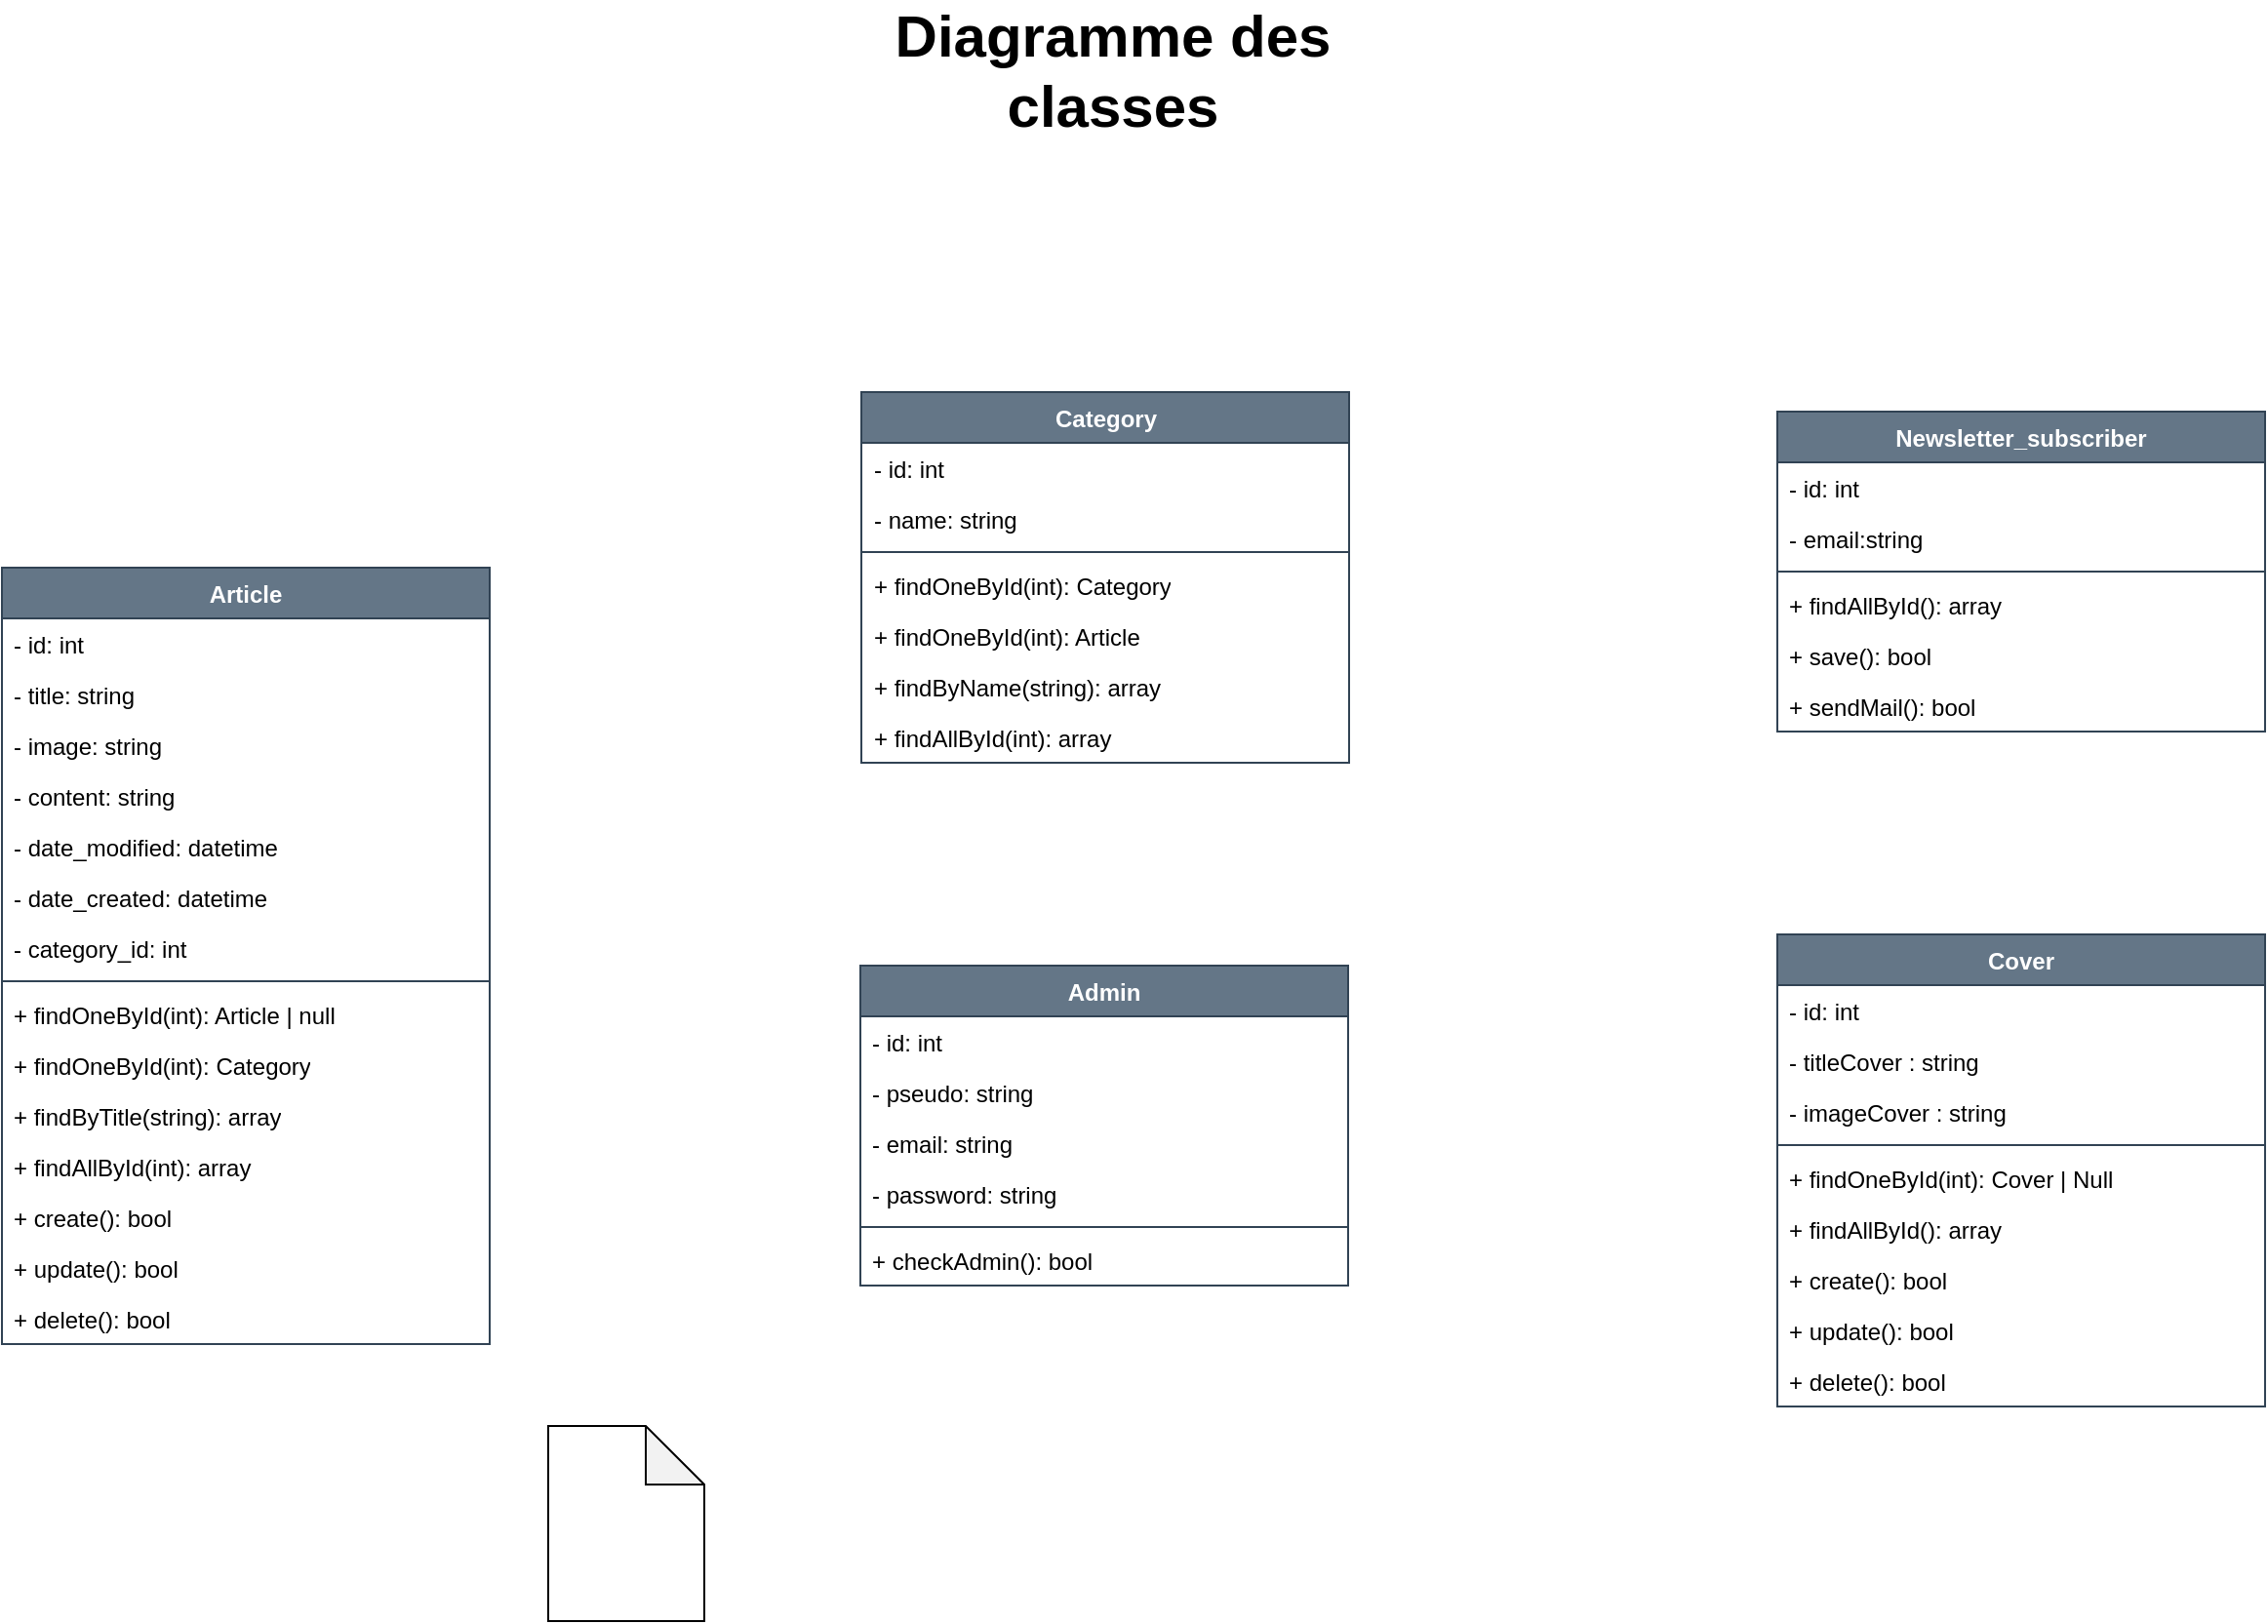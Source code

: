 <mxfile version="24.3.1" type="device">
  <diagram name="Page-1" id="cCCJZ5b00kKIqyJ3AQUt">
    <mxGraphModel dx="1111" dy="3336" grid="1" gridSize="10" guides="1" tooltips="1" connect="1" arrows="1" fold="1" page="1" pageScale="1" pageWidth="827" pageHeight="1169" math="0" shadow="0">
      <root>
        <mxCell id="0" />
        <mxCell id="1" parent="0" />
        <mxCell id="7Uz1hR6WMEP9oxUKZnCF-155" value="Diagramme des classes" style="text;html=1;align=center;verticalAlign=middle;whiteSpace=wrap;rounded=0;fontStyle=1;fontSize=30;" parent="1" vertex="1">
          <mxGeometry x="1540" y="-2260" width="319" height="70" as="geometry" />
        </mxCell>
        <mxCell id="7Uz1hR6WMEP9oxUKZnCF-191" value="Admin" style="swimlane;fontStyle=1;align=center;verticalAlign=top;childLayout=stackLayout;horizontal=1;startSize=26;horizontalStack=0;resizeParent=1;resizeParentMax=0;resizeLast=0;collapsible=1;marginBottom=0;whiteSpace=wrap;html=1;fillColor=#647687;fontColor=#ffffff;strokeColor=#314354;" parent="1" vertex="1">
          <mxGeometry x="1570" y="-1766" width="250" height="164" as="geometry" />
        </mxCell>
        <mxCell id="7Uz1hR6WMEP9oxUKZnCF-192" value="- id: int" style="text;strokeColor=none;fillColor=none;align=left;verticalAlign=top;spacingLeft=4;spacingRight=4;overflow=hidden;rotatable=0;points=[[0,0.5],[1,0.5]];portConstraint=eastwest;whiteSpace=wrap;html=1;" parent="7Uz1hR6WMEP9oxUKZnCF-191" vertex="1">
          <mxGeometry y="26" width="250" height="26" as="geometry" />
        </mxCell>
        <mxCell id="7Uz1hR6WMEP9oxUKZnCF-193" value="- pseudo: string" style="text;strokeColor=none;fillColor=none;align=left;verticalAlign=top;spacingLeft=4;spacingRight=4;overflow=hidden;rotatable=0;points=[[0,0.5],[1,0.5]];portConstraint=eastwest;whiteSpace=wrap;html=1;" parent="7Uz1hR6WMEP9oxUKZnCF-191" vertex="1">
          <mxGeometry y="52" width="250" height="26" as="geometry" />
        </mxCell>
        <mxCell id="7Uz1hR6WMEP9oxUKZnCF-194" value="- email: string" style="text;strokeColor=none;fillColor=none;align=left;verticalAlign=top;spacingLeft=4;spacingRight=4;overflow=hidden;rotatable=0;points=[[0,0.5],[1,0.5]];portConstraint=eastwest;whiteSpace=wrap;html=1;" parent="7Uz1hR6WMEP9oxUKZnCF-191" vertex="1">
          <mxGeometry y="78" width="250" height="26" as="geometry" />
        </mxCell>
        <mxCell id="7Uz1hR6WMEP9oxUKZnCF-195" value="- password: string" style="text;strokeColor=none;fillColor=none;align=left;verticalAlign=top;spacingLeft=4;spacingRight=4;overflow=hidden;rotatable=0;points=[[0,0.5],[1,0.5]];portConstraint=eastwest;whiteSpace=wrap;html=1;" parent="7Uz1hR6WMEP9oxUKZnCF-191" vertex="1">
          <mxGeometry y="104" width="250" height="26" as="geometry" />
        </mxCell>
        <mxCell id="7Uz1hR6WMEP9oxUKZnCF-196" value="" style="line;strokeWidth=1;fillColor=none;align=left;verticalAlign=middle;spacingTop=-1;spacingLeft=3;spacingRight=3;rotatable=0;labelPosition=right;points=[];portConstraint=eastwest;strokeColor=inherit;" parent="7Uz1hR6WMEP9oxUKZnCF-191" vertex="1">
          <mxGeometry y="130" width="250" height="8" as="geometry" />
        </mxCell>
        <mxCell id="yBU3HzbIuD5N2Nc5PU9l-23" value="+ checkAdmin(): bool" style="text;strokeColor=none;fillColor=none;align=left;verticalAlign=top;spacingLeft=4;spacingRight=4;overflow=hidden;rotatable=0;points=[[0,0.5],[1,0.5]];portConstraint=eastwest;whiteSpace=wrap;html=1;" parent="7Uz1hR6WMEP9oxUKZnCF-191" vertex="1">
          <mxGeometry y="138" width="250" height="26" as="geometry" />
        </mxCell>
        <mxCell id="je-s1ZQ0DjLqEyNzTB42-242" value="Category" style="swimlane;fontStyle=1;align=center;verticalAlign=top;childLayout=stackLayout;horizontal=1;startSize=26;horizontalStack=0;resizeParent=1;resizeParentMax=0;resizeLast=0;collapsible=1;marginBottom=0;whiteSpace=wrap;html=1;fillColor=#647687;fontColor=#ffffff;strokeColor=#314354;" parent="1" vertex="1">
          <mxGeometry x="1570.5" y="-2060" width="250" height="190" as="geometry" />
        </mxCell>
        <mxCell id="je-s1ZQ0DjLqEyNzTB42-243" value="- id: int" style="text;strokeColor=none;fillColor=none;align=left;verticalAlign=top;spacingLeft=4;spacingRight=4;overflow=hidden;rotatable=0;points=[[0,0.5],[1,0.5]];portConstraint=eastwest;whiteSpace=wrap;html=1;" parent="je-s1ZQ0DjLqEyNzTB42-242" vertex="1">
          <mxGeometry y="26" width="250" height="26" as="geometry" />
        </mxCell>
        <mxCell id="je-s1ZQ0DjLqEyNzTB42-244" value="- name: string" style="text;strokeColor=none;fillColor=none;align=left;verticalAlign=top;spacingLeft=4;spacingRight=4;overflow=hidden;rotatable=0;points=[[0,0.5],[1,0.5]];portConstraint=eastwest;whiteSpace=wrap;html=1;" parent="je-s1ZQ0DjLqEyNzTB42-242" vertex="1">
          <mxGeometry y="52" width="250" height="26" as="geometry" />
        </mxCell>
        <mxCell id="je-s1ZQ0DjLqEyNzTB42-245" value="" style="line;strokeWidth=1;fillColor=none;align=left;verticalAlign=middle;spacingTop=-1;spacingLeft=3;spacingRight=3;rotatable=0;labelPosition=right;points=[];portConstraint=eastwest;strokeColor=inherit;" parent="je-s1ZQ0DjLqEyNzTB42-242" vertex="1">
          <mxGeometry y="78" width="250" height="8" as="geometry" />
        </mxCell>
        <mxCell id="je-s1ZQ0DjLqEyNzTB42-246" value="+ findOneById(int): Category" style="text;strokeColor=none;fillColor=none;align=left;verticalAlign=top;spacingLeft=4;spacingRight=4;overflow=hidden;rotatable=0;points=[[0,0.5],[1,0.5]];portConstraint=eastwest;whiteSpace=wrap;html=1;" parent="je-s1ZQ0DjLqEyNzTB42-242" vertex="1">
          <mxGeometry y="86" width="250" height="26" as="geometry" />
        </mxCell>
        <mxCell id="yBU3HzbIuD5N2Nc5PU9l-57" value="+ findOneById(int): Article" style="text;strokeColor=none;fillColor=none;align=left;verticalAlign=top;spacingLeft=4;spacingRight=4;overflow=hidden;rotatable=0;points=[[0,0.5],[1,0.5]];portConstraint=eastwest;whiteSpace=wrap;html=1;" parent="je-s1ZQ0DjLqEyNzTB42-242" vertex="1">
          <mxGeometry y="112" width="250" height="26" as="geometry" />
        </mxCell>
        <mxCell id="yBU3HzbIuD5N2Nc5PU9l-54" value="+ findByName(string): array" style="text;strokeColor=none;fillColor=none;align=left;verticalAlign=top;spacingLeft=4;spacingRight=4;overflow=hidden;rotatable=0;points=[[0,0.5],[1,0.5]];portConstraint=eastwest;whiteSpace=wrap;html=1;" parent="je-s1ZQ0DjLqEyNzTB42-242" vertex="1">
          <mxGeometry y="138" width="250" height="26" as="geometry" />
        </mxCell>
        <mxCell id="yBU3HzbIuD5N2Nc5PU9l-58" value="+ findAllById(int): array" style="text;strokeColor=none;fillColor=none;align=left;verticalAlign=top;spacingLeft=4;spacingRight=4;overflow=hidden;rotatable=0;points=[[0,0.5],[1,0.5]];portConstraint=eastwest;whiteSpace=wrap;html=1;" parent="je-s1ZQ0DjLqEyNzTB42-242" vertex="1">
          <mxGeometry y="164" width="250" height="26" as="geometry" />
        </mxCell>
        <mxCell id="yBU3HzbIuD5N2Nc5PU9l-1" value="Article" style="swimlane;fontStyle=1;align=center;verticalAlign=top;childLayout=stackLayout;horizontal=1;startSize=26;horizontalStack=0;resizeParent=1;resizeParentMax=0;resizeLast=0;collapsible=1;marginBottom=0;whiteSpace=wrap;html=1;fillColor=#647687;fontColor=#ffffff;strokeColor=#314354;" parent="1" vertex="1">
          <mxGeometry x="1130" y="-1970" width="250" height="398" as="geometry" />
        </mxCell>
        <mxCell id="yBU3HzbIuD5N2Nc5PU9l-2" value="- id: int" style="text;strokeColor=none;fillColor=none;align=left;verticalAlign=top;spacingLeft=4;spacingRight=4;overflow=hidden;rotatable=0;points=[[0,0.5],[1,0.5]];portConstraint=eastwest;whiteSpace=wrap;html=1;" parent="yBU3HzbIuD5N2Nc5PU9l-1" vertex="1">
          <mxGeometry y="26" width="250" height="26" as="geometry" />
        </mxCell>
        <mxCell id="yBU3HzbIuD5N2Nc5PU9l-13" value="- title: string" style="text;strokeColor=none;fillColor=none;align=left;verticalAlign=top;spacingLeft=4;spacingRight=4;overflow=hidden;rotatable=0;points=[[0,0.5],[1,0.5]];portConstraint=eastwest;whiteSpace=wrap;html=1;" parent="yBU3HzbIuD5N2Nc5PU9l-1" vertex="1">
          <mxGeometry y="52" width="250" height="26" as="geometry" />
        </mxCell>
        <mxCell id="yBU3HzbIuD5N2Nc5PU9l-14" value="- image: string" style="text;strokeColor=none;fillColor=none;align=left;verticalAlign=top;spacingLeft=4;spacingRight=4;overflow=hidden;rotatable=0;points=[[0,0.5],[1,0.5]];portConstraint=eastwest;whiteSpace=wrap;html=1;" parent="yBU3HzbIuD5N2Nc5PU9l-1" vertex="1">
          <mxGeometry y="78" width="250" height="26" as="geometry" />
        </mxCell>
        <mxCell id="yBU3HzbIuD5N2Nc5PU9l-3" value="- content: string" style="text;strokeColor=none;fillColor=none;align=left;verticalAlign=top;spacingLeft=4;spacingRight=4;overflow=hidden;rotatable=0;points=[[0,0.5],[1,0.5]];portConstraint=eastwest;whiteSpace=wrap;html=1;" parent="yBU3HzbIuD5N2Nc5PU9l-1" vertex="1">
          <mxGeometry y="104" width="250" height="26" as="geometry" />
        </mxCell>
        <mxCell id="yBU3HzbIuD5N2Nc5PU9l-4" value="- date_modified: datetime" style="text;strokeColor=none;fillColor=none;align=left;verticalAlign=top;spacingLeft=4;spacingRight=4;overflow=hidden;rotatable=0;points=[[0,0.5],[1,0.5]];portConstraint=eastwest;whiteSpace=wrap;html=1;" parent="yBU3HzbIuD5N2Nc5PU9l-1" vertex="1">
          <mxGeometry y="130" width="250" height="26" as="geometry" />
        </mxCell>
        <mxCell id="yBU3HzbIuD5N2Nc5PU9l-5" value="- date_created: datetime" style="text;strokeColor=none;fillColor=none;align=left;verticalAlign=top;spacingLeft=4;spacingRight=4;overflow=hidden;rotatable=0;points=[[0,0.5],[1,0.5]];portConstraint=eastwest;whiteSpace=wrap;html=1;" parent="yBU3HzbIuD5N2Nc5PU9l-1" vertex="1">
          <mxGeometry y="156" width="250" height="26" as="geometry" />
        </mxCell>
        <mxCell id="yBU3HzbIuD5N2Nc5PU9l-56" value="- category_id: int" style="text;strokeColor=none;fillColor=none;align=left;verticalAlign=top;spacingLeft=4;spacingRight=4;overflow=hidden;rotatable=0;points=[[0,0.5],[1,0.5]];portConstraint=eastwest;whiteSpace=wrap;html=1;" parent="yBU3HzbIuD5N2Nc5PU9l-1" vertex="1">
          <mxGeometry y="182" width="250" height="26" as="geometry" />
        </mxCell>
        <mxCell id="yBU3HzbIuD5N2Nc5PU9l-6" value="" style="line;strokeWidth=1;fillColor=none;align=left;verticalAlign=middle;spacingTop=-1;spacingLeft=3;spacingRight=3;rotatable=0;labelPosition=right;points=[];portConstraint=eastwest;strokeColor=inherit;" parent="yBU3HzbIuD5N2Nc5PU9l-1" vertex="1">
          <mxGeometry y="208" width="250" height="8" as="geometry" />
        </mxCell>
        <mxCell id="yBU3HzbIuD5N2Nc5PU9l-7" value="+ findOneById(int): Article | null" style="text;strokeColor=none;fillColor=none;align=left;verticalAlign=top;spacingLeft=4;spacingRight=4;overflow=hidden;rotatable=0;points=[[0,0.5],[1,0.5]];portConstraint=eastwest;whiteSpace=wrap;html=1;" parent="yBU3HzbIuD5N2Nc5PU9l-1" vertex="1">
          <mxGeometry y="216" width="250" height="26" as="geometry" />
        </mxCell>
        <mxCell id="yBU3HzbIuD5N2Nc5PU9l-55" value="+ findOneById(int): Category" style="text;strokeColor=none;fillColor=none;align=left;verticalAlign=top;spacingLeft=4;spacingRight=4;overflow=hidden;rotatable=0;points=[[0,0.5],[1,0.5]];portConstraint=eastwest;whiteSpace=wrap;html=1;" parent="yBU3HzbIuD5N2Nc5PU9l-1" vertex="1">
          <mxGeometry y="242" width="250" height="26" as="geometry" />
        </mxCell>
        <mxCell id="yBU3HzbIuD5N2Nc5PU9l-53" value="+ findByTitle(string): array" style="text;strokeColor=none;fillColor=none;align=left;verticalAlign=top;spacingLeft=4;spacingRight=4;overflow=hidden;rotatable=0;points=[[0,0.5],[1,0.5]];portConstraint=eastwest;whiteSpace=wrap;html=1;" parent="yBU3HzbIuD5N2Nc5PU9l-1" vertex="1">
          <mxGeometry y="268" width="250" height="26" as="geometry" />
        </mxCell>
        <mxCell id="yBU3HzbIuD5N2Nc5PU9l-9" value="+ findAllById(int): array" style="text;strokeColor=none;fillColor=none;align=left;verticalAlign=top;spacingLeft=4;spacingRight=4;overflow=hidden;rotatable=0;points=[[0,0.5],[1,0.5]];portConstraint=eastwest;whiteSpace=wrap;html=1;" parent="yBU3HzbIuD5N2Nc5PU9l-1" vertex="1">
          <mxGeometry y="294" width="250" height="26" as="geometry" />
        </mxCell>
        <mxCell id="yBU3HzbIuD5N2Nc5PU9l-10" value="+ create(): bool" style="text;strokeColor=none;fillColor=none;align=left;verticalAlign=top;spacingLeft=4;spacingRight=4;overflow=hidden;rotatable=0;points=[[0,0.5],[1,0.5]];portConstraint=eastwest;whiteSpace=wrap;html=1;" parent="yBU3HzbIuD5N2Nc5PU9l-1" vertex="1">
          <mxGeometry y="320" width="250" height="26" as="geometry" />
        </mxCell>
        <mxCell id="yBU3HzbIuD5N2Nc5PU9l-59" value="+ update(): bool" style="text;strokeColor=none;fillColor=none;align=left;verticalAlign=top;spacingLeft=4;spacingRight=4;overflow=hidden;rotatable=0;points=[[0,0.5],[1,0.5]];portConstraint=eastwest;whiteSpace=wrap;html=1;" parent="yBU3HzbIuD5N2Nc5PU9l-1" vertex="1">
          <mxGeometry y="346" width="250" height="26" as="geometry" />
        </mxCell>
        <mxCell id="yBU3HzbIuD5N2Nc5PU9l-11" value="+ delete(): bool" style="text;strokeColor=none;fillColor=none;align=left;verticalAlign=top;spacingLeft=4;spacingRight=4;overflow=hidden;rotatable=0;points=[[0,0.5],[1,0.5]];portConstraint=eastwest;whiteSpace=wrap;html=1;" parent="yBU3HzbIuD5N2Nc5PU9l-1" vertex="1">
          <mxGeometry y="372" width="250" height="26" as="geometry" />
        </mxCell>
        <mxCell id="yBU3HzbIuD5N2Nc5PU9l-15" value="Cover" style="swimlane;fontStyle=1;align=center;verticalAlign=top;childLayout=stackLayout;horizontal=1;startSize=26;horizontalStack=0;resizeParent=1;resizeParentMax=0;resizeLast=0;collapsible=1;marginBottom=0;whiteSpace=wrap;html=1;fillColor=#647687;fontColor=#ffffff;strokeColor=#314354;" parent="1" vertex="1">
          <mxGeometry x="2040" y="-1782" width="250" height="242" as="geometry" />
        </mxCell>
        <mxCell id="yBU3HzbIuD5N2Nc5PU9l-16" value="- id: int" style="text;strokeColor=none;fillColor=none;align=left;verticalAlign=top;spacingLeft=4;spacingRight=4;overflow=hidden;rotatable=0;points=[[0,0.5],[1,0.5]];portConstraint=eastwest;whiteSpace=wrap;html=1;" parent="yBU3HzbIuD5N2Nc5PU9l-15" vertex="1">
          <mxGeometry y="26" width="250" height="26" as="geometry" />
        </mxCell>
        <mxCell id="yBU3HzbIuD5N2Nc5PU9l-17" value="- titleCover : string" style="text;strokeColor=none;fillColor=none;align=left;verticalAlign=top;spacingLeft=4;spacingRight=4;overflow=hidden;rotatable=0;points=[[0,0.5],[1,0.5]];portConstraint=eastwest;whiteSpace=wrap;html=1;" parent="yBU3HzbIuD5N2Nc5PU9l-15" vertex="1">
          <mxGeometry y="52" width="250" height="26" as="geometry" />
        </mxCell>
        <mxCell id="yBU3HzbIuD5N2Nc5PU9l-24" value="- imageCover : string" style="text;strokeColor=none;fillColor=none;align=left;verticalAlign=top;spacingLeft=4;spacingRight=4;overflow=hidden;rotatable=0;points=[[0,0.5],[1,0.5]];portConstraint=eastwest;whiteSpace=wrap;html=1;" parent="yBU3HzbIuD5N2Nc5PU9l-15" vertex="1">
          <mxGeometry y="78" width="250" height="26" as="geometry" />
        </mxCell>
        <mxCell id="yBU3HzbIuD5N2Nc5PU9l-18" value="" style="line;strokeWidth=1;fillColor=none;align=left;verticalAlign=middle;spacingTop=-1;spacingLeft=3;spacingRight=3;rotatable=0;labelPosition=right;points=[];portConstraint=eastwest;strokeColor=inherit;" parent="yBU3HzbIuD5N2Nc5PU9l-15" vertex="1">
          <mxGeometry y="104" width="250" height="8" as="geometry" />
        </mxCell>
        <mxCell id="yBU3HzbIuD5N2Nc5PU9l-19" value="+ findOneById(int): Cover | Null" style="text;strokeColor=none;fillColor=none;align=left;verticalAlign=top;spacingLeft=4;spacingRight=4;overflow=hidden;rotatable=0;points=[[0,0.5],[1,0.5]];portConstraint=eastwest;whiteSpace=wrap;html=1;" parent="yBU3HzbIuD5N2Nc5PU9l-15" vertex="1">
          <mxGeometry y="112" width="250" height="26" as="geometry" />
        </mxCell>
        <mxCell id="yBU3HzbIuD5N2Nc5PU9l-20" value="+ findAllById(): array" style="text;strokeColor=none;fillColor=none;align=left;verticalAlign=top;spacingLeft=4;spacingRight=4;overflow=hidden;rotatable=0;points=[[0,0.5],[1,0.5]];portConstraint=eastwest;whiteSpace=wrap;html=1;" parent="yBU3HzbIuD5N2Nc5PU9l-15" vertex="1">
          <mxGeometry y="138" width="250" height="26" as="geometry" />
        </mxCell>
        <mxCell id="yBU3HzbIuD5N2Nc5PU9l-25" value="+ create(): bool" style="text;strokeColor=none;fillColor=none;align=left;verticalAlign=top;spacingLeft=4;spacingRight=4;overflow=hidden;rotatable=0;points=[[0,0.5],[1,0.5]];portConstraint=eastwest;whiteSpace=wrap;html=1;" parent="yBU3HzbIuD5N2Nc5PU9l-15" vertex="1">
          <mxGeometry y="164" width="250" height="26" as="geometry" />
        </mxCell>
        <mxCell id="yBU3HzbIuD5N2Nc5PU9l-12" value="+ update(): bool" style="text;strokeColor=none;fillColor=none;align=left;verticalAlign=top;spacingLeft=4;spacingRight=4;overflow=hidden;rotatable=0;points=[[0,0.5],[1,0.5]];portConstraint=eastwest;whiteSpace=wrap;html=1;" parent="yBU3HzbIuD5N2Nc5PU9l-15" vertex="1">
          <mxGeometry y="190" width="250" height="26" as="geometry" />
        </mxCell>
        <mxCell id="yBU3HzbIuD5N2Nc5PU9l-35" value="+ delete(): bool" style="text;strokeColor=none;fillColor=none;align=left;verticalAlign=top;spacingLeft=4;spacingRight=4;overflow=hidden;rotatable=0;points=[[0,0.5],[1,0.5]];portConstraint=eastwest;whiteSpace=wrap;html=1;" parent="yBU3HzbIuD5N2Nc5PU9l-15" vertex="1">
          <mxGeometry y="216" width="250" height="26" as="geometry" />
        </mxCell>
        <mxCell id="yBU3HzbIuD5N2Nc5PU9l-26" value="Newsletter_subscriber" style="swimlane;fontStyle=1;align=center;verticalAlign=top;childLayout=stackLayout;horizontal=1;startSize=26;horizontalStack=0;resizeParent=1;resizeParentMax=0;resizeLast=0;collapsible=1;marginBottom=0;whiteSpace=wrap;html=1;fillColor=#647687;fontColor=#ffffff;strokeColor=#314354;" parent="1" vertex="1">
          <mxGeometry x="2040" y="-2050" width="250" height="164" as="geometry" />
        </mxCell>
        <mxCell id="yBU3HzbIuD5N2Nc5PU9l-27" value="- id: int" style="text;strokeColor=none;fillColor=none;align=left;verticalAlign=top;spacingLeft=4;spacingRight=4;overflow=hidden;rotatable=0;points=[[0,0.5],[1,0.5]];portConstraint=eastwest;whiteSpace=wrap;html=1;" parent="yBU3HzbIuD5N2Nc5PU9l-26" vertex="1">
          <mxGeometry y="26" width="250" height="26" as="geometry" />
        </mxCell>
        <mxCell id="yBU3HzbIuD5N2Nc5PU9l-28" value="- email:string" style="text;strokeColor=none;fillColor=none;align=left;verticalAlign=top;spacingLeft=4;spacingRight=4;overflow=hidden;rotatable=0;points=[[0,0.5],[1,0.5]];portConstraint=eastwest;whiteSpace=wrap;html=1;" parent="yBU3HzbIuD5N2Nc5PU9l-26" vertex="1">
          <mxGeometry y="52" width="250" height="26" as="geometry" />
        </mxCell>
        <mxCell id="yBU3HzbIuD5N2Nc5PU9l-29" value="" style="line;strokeWidth=1;fillColor=none;align=left;verticalAlign=middle;spacingTop=-1;spacingLeft=3;spacingRight=3;rotatable=0;labelPosition=right;points=[];portConstraint=eastwest;strokeColor=inherit;" parent="yBU3HzbIuD5N2Nc5PU9l-26" vertex="1">
          <mxGeometry y="78" width="250" height="8" as="geometry" />
        </mxCell>
        <mxCell id="yBU3HzbIuD5N2Nc5PU9l-36" value="+ findAllById(): array&amp;nbsp;" style="text;strokeColor=none;fillColor=none;align=left;verticalAlign=top;spacingLeft=4;spacingRight=4;overflow=hidden;rotatable=0;points=[[0,0.5],[1,0.5]];portConstraint=eastwest;whiteSpace=wrap;html=1;" parent="yBU3HzbIuD5N2Nc5PU9l-26" vertex="1">
          <mxGeometry y="86" width="250" height="26" as="geometry" />
        </mxCell>
        <mxCell id="yBU3HzbIuD5N2Nc5PU9l-34" value="+ save(): bool&lt;div&gt;&lt;br&gt;&lt;/div&gt;" style="text;strokeColor=none;fillColor=none;align=left;verticalAlign=top;spacingLeft=4;spacingRight=4;overflow=hidden;rotatable=0;points=[[0,0.5],[1,0.5]];portConstraint=eastwest;whiteSpace=wrap;html=1;" parent="yBU3HzbIuD5N2Nc5PU9l-26" vertex="1">
          <mxGeometry y="112" width="250" height="26" as="geometry" />
        </mxCell>
        <mxCell id="yBU3HzbIuD5N2Nc5PU9l-32" value="+ sendMail(): bool" style="text;strokeColor=none;fillColor=none;align=left;verticalAlign=top;spacingLeft=4;spacingRight=4;overflow=hidden;rotatable=0;points=[[0,0.5],[1,0.5]];portConstraint=eastwest;whiteSpace=wrap;html=1;" parent="yBU3HzbIuD5N2Nc5PU9l-26" vertex="1">
          <mxGeometry y="138" width="250" height="26" as="geometry" />
        </mxCell>
        <mxCell id="yBU3HzbIuD5N2Nc5PU9l-61" value="" style="shape=note;whiteSpace=wrap;html=1;backgroundOutline=1;darkOpacity=0.05;" parent="1" vertex="1">
          <mxGeometry x="1410" y="-1530" width="80" height="100" as="geometry" />
        </mxCell>
      </root>
    </mxGraphModel>
  </diagram>
</mxfile>
